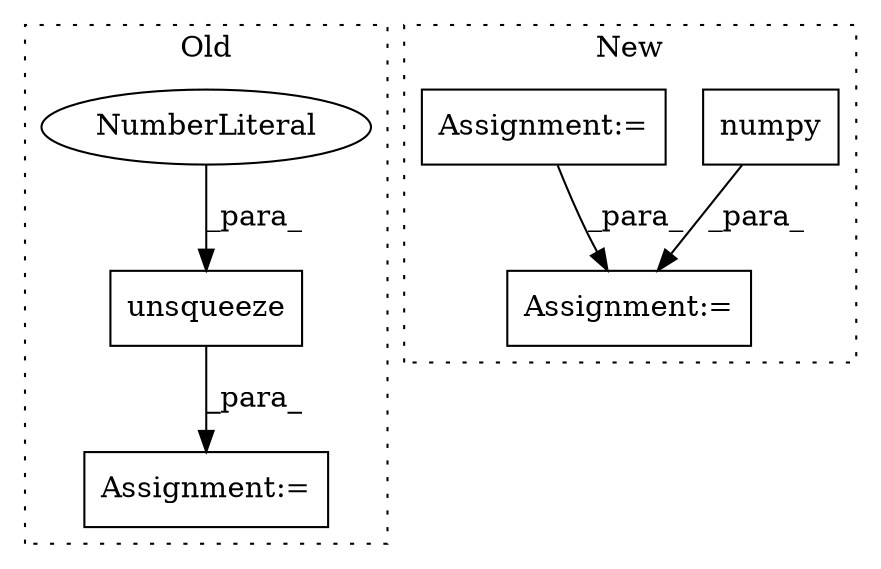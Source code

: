 digraph G {
subgraph cluster0 {
1 [label="unsqueeze" a="32" s="7498,7509" l="10,1" shape="box"];
3 [label="Assignment:=" a="7" s="7594" l="1" shape="box"];
5 [label="NumberLiteral" a="34" s="7508" l="1" shape="ellipse"];
label = "Old";
style="dotted";
}
subgraph cluster1 {
2 [label="numpy" a="32" s="8350" l="7" shape="box"];
4 [label="Assignment:=" a="7" s="8380" l="1" shape="box"];
6 [label="Assignment:=" a="7" s="8294" l="1" shape="box"];
label = "New";
style="dotted";
}
1 -> 3 [label="_para_"];
2 -> 4 [label="_para_"];
5 -> 1 [label="_para_"];
6 -> 4 [label="_para_"];
}
